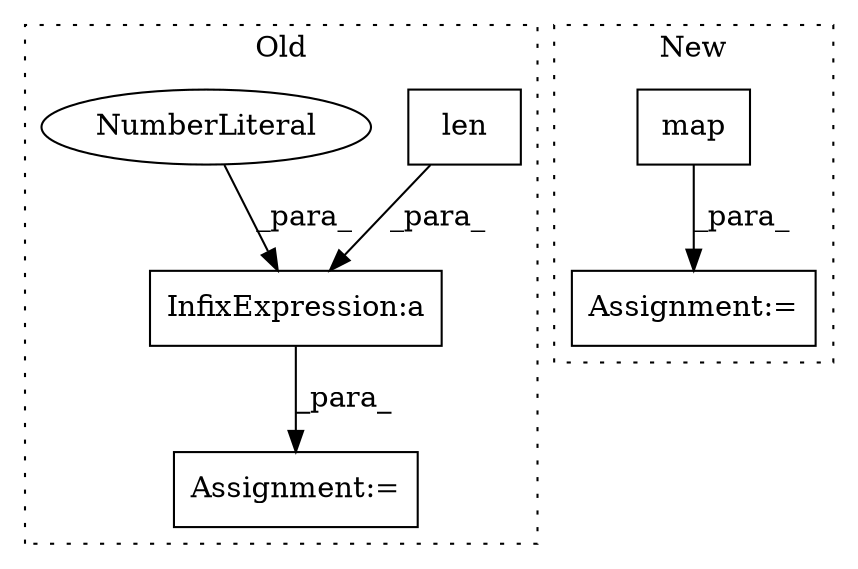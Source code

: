 digraph G {
subgraph cluster0 {
1 [label="len" a="32" s="3173,3179" l="4,1" shape="box"];
4 [label="Assignment:=" a="7" s="3164" l="1" shape="box"];
5 [label="InfixExpression:a" a="27" s="3180" l="3" shape="box"];
6 [label="NumberLiteral" a="34" s="3183" l="1" shape="ellipse"];
label = "Old";
style="dotted";
}
subgraph cluster1 {
2 [label="map" a="32" s="1894,1905" l="4,1" shape="box"];
3 [label="Assignment:=" a="7" s="1888" l="1" shape="box"];
label = "New";
style="dotted";
}
1 -> 5 [label="_para_"];
2 -> 3 [label="_para_"];
5 -> 4 [label="_para_"];
6 -> 5 [label="_para_"];
}